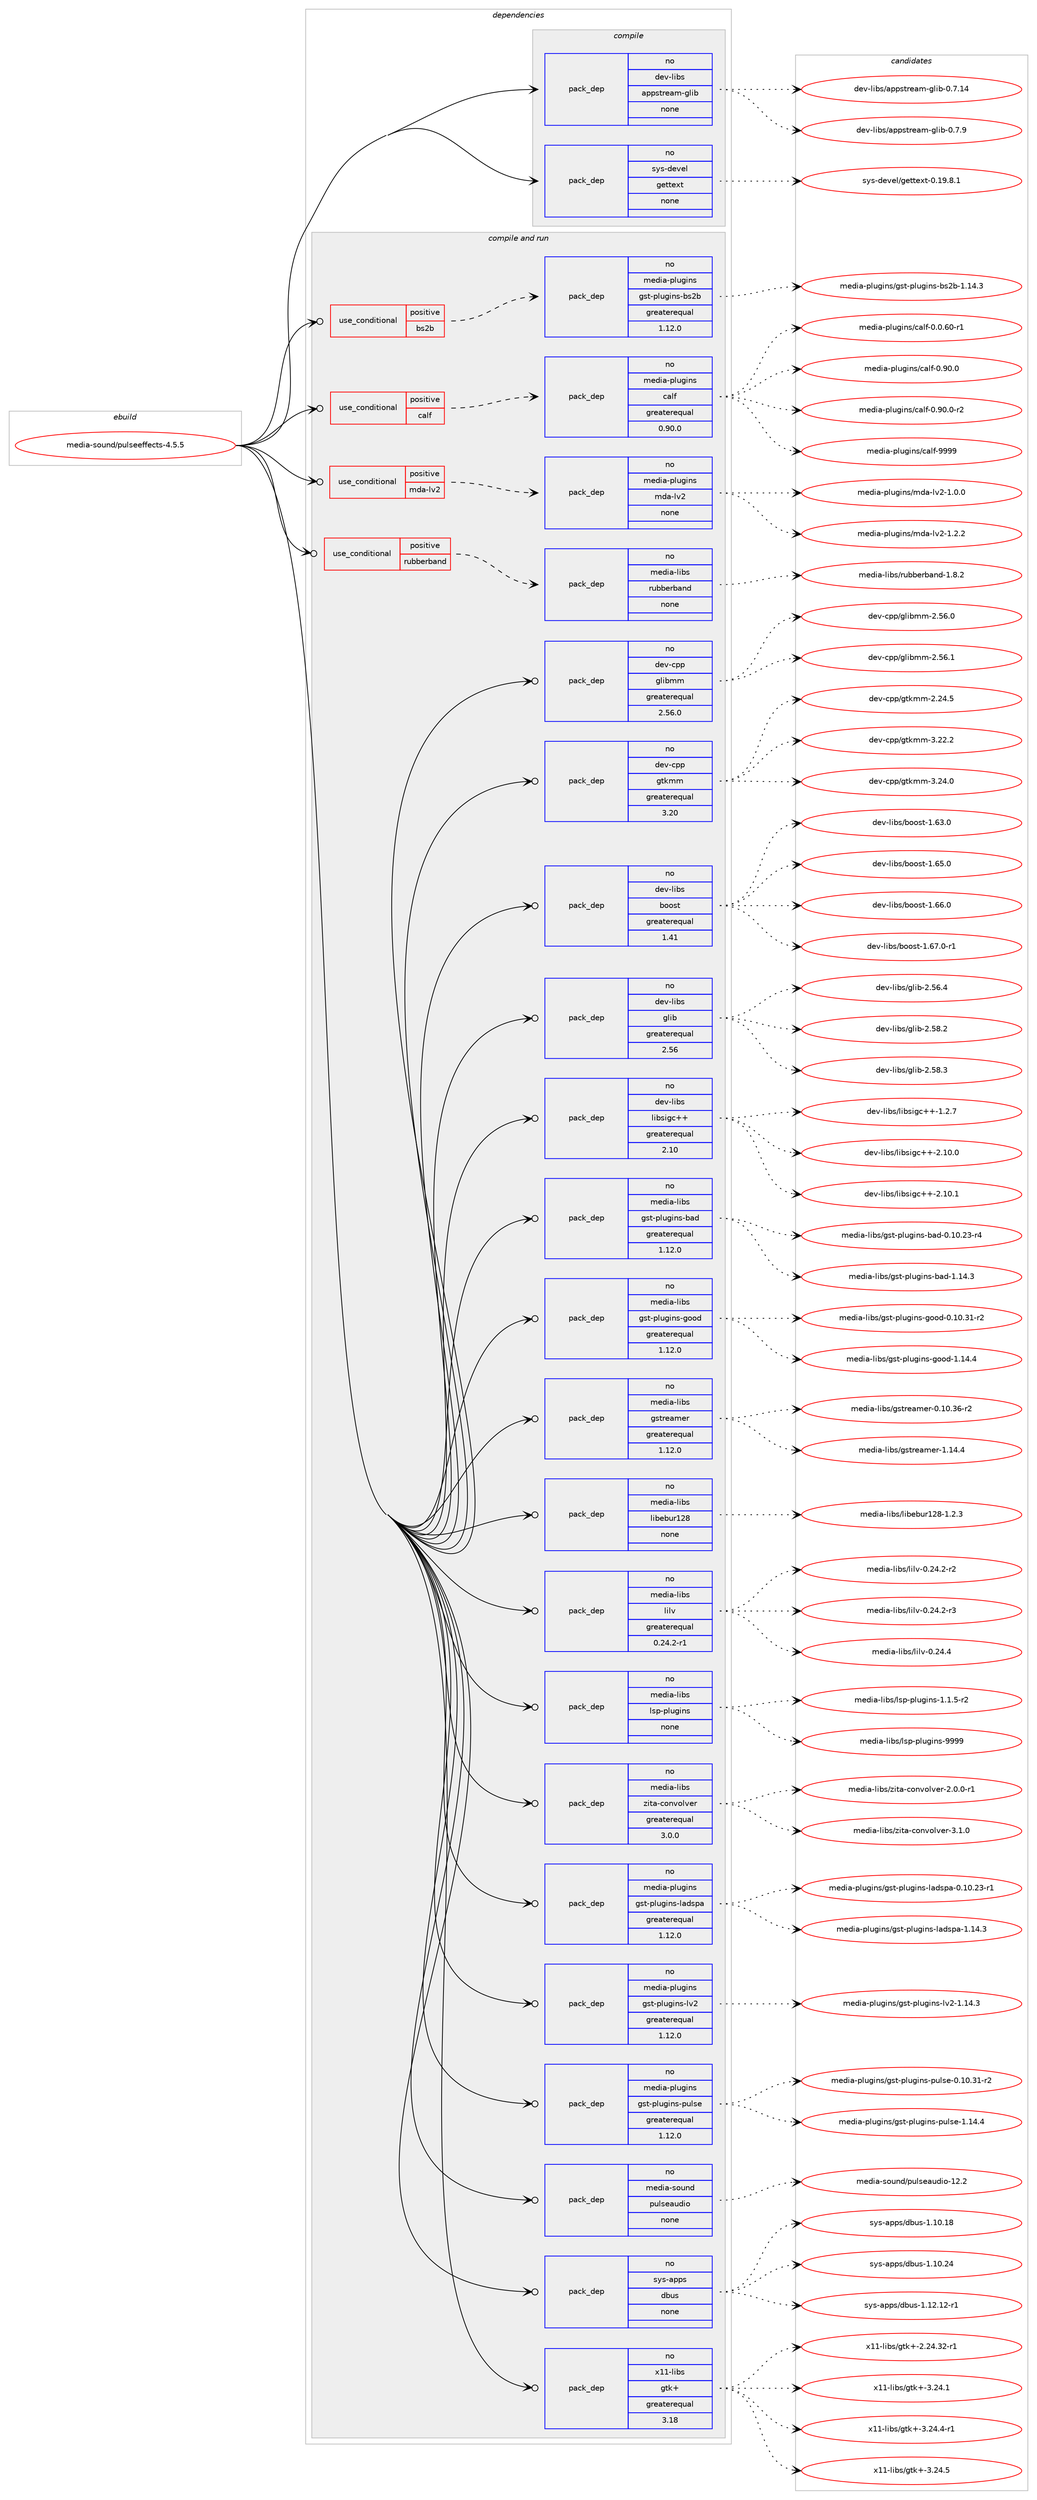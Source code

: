 digraph prolog {

# *************
# Graph options
# *************

newrank=true;
concentrate=true;
compound=true;
graph [rankdir=LR,fontname=Helvetica,fontsize=10,ranksep=1.5];#, ranksep=2.5, nodesep=0.2];
edge  [arrowhead=vee];
node  [fontname=Helvetica,fontsize=10];

# **********
# The ebuild
# **********

subgraph cluster_leftcol {
color=gray;
rank=same;
label=<<i>ebuild</i>>;
id [label="media-sound/pulseeffects-4.5.5", color=red, width=4, href="../media-sound/pulseeffects-4.5.5.svg"];
}

# ****************
# The dependencies
# ****************

subgraph cluster_midcol {
color=gray;
label=<<i>dependencies</i>>;
subgraph cluster_compile {
fillcolor="#eeeeee";
style=filled;
label=<<i>compile</i>>;
subgraph pack1165212 {
dependency1629481 [label=<<TABLE BORDER="0" CELLBORDER="1" CELLSPACING="0" CELLPADDING="4" WIDTH="220"><TR><TD ROWSPAN="6" CELLPADDING="30">pack_dep</TD></TR><TR><TD WIDTH="110">no</TD></TR><TR><TD>dev-libs</TD></TR><TR><TD>appstream-glib</TD></TR><TR><TD>none</TD></TR><TR><TD></TD></TR></TABLE>>, shape=none, color=blue];
}
id:e -> dependency1629481:w [weight=20,style="solid",arrowhead="vee"];
subgraph pack1165213 {
dependency1629482 [label=<<TABLE BORDER="0" CELLBORDER="1" CELLSPACING="0" CELLPADDING="4" WIDTH="220"><TR><TD ROWSPAN="6" CELLPADDING="30">pack_dep</TD></TR><TR><TD WIDTH="110">no</TD></TR><TR><TD>sys-devel</TD></TR><TR><TD>gettext</TD></TR><TR><TD>none</TD></TR><TR><TD></TD></TR></TABLE>>, shape=none, color=blue];
}
id:e -> dependency1629482:w [weight=20,style="solid",arrowhead="vee"];
}
subgraph cluster_compileandrun {
fillcolor="#eeeeee";
style=filled;
label=<<i>compile and run</i>>;
subgraph cond437955 {
dependency1629483 [label=<<TABLE BORDER="0" CELLBORDER="1" CELLSPACING="0" CELLPADDING="4"><TR><TD ROWSPAN="3" CELLPADDING="10">use_conditional</TD></TR><TR><TD>positive</TD></TR><TR><TD>bs2b</TD></TR></TABLE>>, shape=none, color=red];
subgraph pack1165214 {
dependency1629484 [label=<<TABLE BORDER="0" CELLBORDER="1" CELLSPACING="0" CELLPADDING="4" WIDTH="220"><TR><TD ROWSPAN="6" CELLPADDING="30">pack_dep</TD></TR><TR><TD WIDTH="110">no</TD></TR><TR><TD>media-plugins</TD></TR><TR><TD>gst-plugins-bs2b</TD></TR><TR><TD>greaterequal</TD></TR><TR><TD>1.12.0</TD></TR></TABLE>>, shape=none, color=blue];
}
dependency1629483:e -> dependency1629484:w [weight=20,style="dashed",arrowhead="vee"];
}
id:e -> dependency1629483:w [weight=20,style="solid",arrowhead="odotvee"];
subgraph cond437956 {
dependency1629485 [label=<<TABLE BORDER="0" CELLBORDER="1" CELLSPACING="0" CELLPADDING="4"><TR><TD ROWSPAN="3" CELLPADDING="10">use_conditional</TD></TR><TR><TD>positive</TD></TR><TR><TD>calf</TD></TR></TABLE>>, shape=none, color=red];
subgraph pack1165215 {
dependency1629486 [label=<<TABLE BORDER="0" CELLBORDER="1" CELLSPACING="0" CELLPADDING="4" WIDTH="220"><TR><TD ROWSPAN="6" CELLPADDING="30">pack_dep</TD></TR><TR><TD WIDTH="110">no</TD></TR><TR><TD>media-plugins</TD></TR><TR><TD>calf</TD></TR><TR><TD>greaterequal</TD></TR><TR><TD>0.90.0</TD></TR></TABLE>>, shape=none, color=blue];
}
dependency1629485:e -> dependency1629486:w [weight=20,style="dashed",arrowhead="vee"];
}
id:e -> dependency1629485:w [weight=20,style="solid",arrowhead="odotvee"];
subgraph cond437957 {
dependency1629487 [label=<<TABLE BORDER="0" CELLBORDER="1" CELLSPACING="0" CELLPADDING="4"><TR><TD ROWSPAN="3" CELLPADDING="10">use_conditional</TD></TR><TR><TD>positive</TD></TR><TR><TD>mda-lv2</TD></TR></TABLE>>, shape=none, color=red];
subgraph pack1165216 {
dependency1629488 [label=<<TABLE BORDER="0" CELLBORDER="1" CELLSPACING="0" CELLPADDING="4" WIDTH="220"><TR><TD ROWSPAN="6" CELLPADDING="30">pack_dep</TD></TR><TR><TD WIDTH="110">no</TD></TR><TR><TD>media-plugins</TD></TR><TR><TD>mda-lv2</TD></TR><TR><TD>none</TD></TR><TR><TD></TD></TR></TABLE>>, shape=none, color=blue];
}
dependency1629487:e -> dependency1629488:w [weight=20,style="dashed",arrowhead="vee"];
}
id:e -> dependency1629487:w [weight=20,style="solid",arrowhead="odotvee"];
subgraph cond437958 {
dependency1629489 [label=<<TABLE BORDER="0" CELLBORDER="1" CELLSPACING="0" CELLPADDING="4"><TR><TD ROWSPAN="3" CELLPADDING="10">use_conditional</TD></TR><TR><TD>positive</TD></TR><TR><TD>rubberband</TD></TR></TABLE>>, shape=none, color=red];
subgraph pack1165217 {
dependency1629490 [label=<<TABLE BORDER="0" CELLBORDER="1" CELLSPACING="0" CELLPADDING="4" WIDTH="220"><TR><TD ROWSPAN="6" CELLPADDING="30">pack_dep</TD></TR><TR><TD WIDTH="110">no</TD></TR><TR><TD>media-libs</TD></TR><TR><TD>rubberband</TD></TR><TR><TD>none</TD></TR><TR><TD></TD></TR></TABLE>>, shape=none, color=blue];
}
dependency1629489:e -> dependency1629490:w [weight=20,style="dashed",arrowhead="vee"];
}
id:e -> dependency1629489:w [weight=20,style="solid",arrowhead="odotvee"];
subgraph pack1165218 {
dependency1629491 [label=<<TABLE BORDER="0" CELLBORDER="1" CELLSPACING="0" CELLPADDING="4" WIDTH="220"><TR><TD ROWSPAN="6" CELLPADDING="30">pack_dep</TD></TR><TR><TD WIDTH="110">no</TD></TR><TR><TD>dev-cpp</TD></TR><TR><TD>glibmm</TD></TR><TR><TD>greaterequal</TD></TR><TR><TD>2.56.0</TD></TR></TABLE>>, shape=none, color=blue];
}
id:e -> dependency1629491:w [weight=20,style="solid",arrowhead="odotvee"];
subgraph pack1165219 {
dependency1629492 [label=<<TABLE BORDER="0" CELLBORDER="1" CELLSPACING="0" CELLPADDING="4" WIDTH="220"><TR><TD ROWSPAN="6" CELLPADDING="30">pack_dep</TD></TR><TR><TD WIDTH="110">no</TD></TR><TR><TD>dev-cpp</TD></TR><TR><TD>gtkmm</TD></TR><TR><TD>greaterequal</TD></TR><TR><TD>3.20</TD></TR></TABLE>>, shape=none, color=blue];
}
id:e -> dependency1629492:w [weight=20,style="solid",arrowhead="odotvee"];
subgraph pack1165220 {
dependency1629493 [label=<<TABLE BORDER="0" CELLBORDER="1" CELLSPACING="0" CELLPADDING="4" WIDTH="220"><TR><TD ROWSPAN="6" CELLPADDING="30">pack_dep</TD></TR><TR><TD WIDTH="110">no</TD></TR><TR><TD>dev-libs</TD></TR><TR><TD>boost</TD></TR><TR><TD>greaterequal</TD></TR><TR><TD>1.41</TD></TR></TABLE>>, shape=none, color=blue];
}
id:e -> dependency1629493:w [weight=20,style="solid",arrowhead="odotvee"];
subgraph pack1165221 {
dependency1629494 [label=<<TABLE BORDER="0" CELLBORDER="1" CELLSPACING="0" CELLPADDING="4" WIDTH="220"><TR><TD ROWSPAN="6" CELLPADDING="30">pack_dep</TD></TR><TR><TD WIDTH="110">no</TD></TR><TR><TD>dev-libs</TD></TR><TR><TD>glib</TD></TR><TR><TD>greaterequal</TD></TR><TR><TD>2.56</TD></TR></TABLE>>, shape=none, color=blue];
}
id:e -> dependency1629494:w [weight=20,style="solid",arrowhead="odotvee"];
subgraph pack1165222 {
dependency1629495 [label=<<TABLE BORDER="0" CELLBORDER="1" CELLSPACING="0" CELLPADDING="4" WIDTH="220"><TR><TD ROWSPAN="6" CELLPADDING="30">pack_dep</TD></TR><TR><TD WIDTH="110">no</TD></TR><TR><TD>dev-libs</TD></TR><TR><TD>libsigc++</TD></TR><TR><TD>greaterequal</TD></TR><TR><TD>2.10</TD></TR></TABLE>>, shape=none, color=blue];
}
id:e -> dependency1629495:w [weight=20,style="solid",arrowhead="odotvee"];
subgraph pack1165223 {
dependency1629496 [label=<<TABLE BORDER="0" CELLBORDER="1" CELLSPACING="0" CELLPADDING="4" WIDTH="220"><TR><TD ROWSPAN="6" CELLPADDING="30">pack_dep</TD></TR><TR><TD WIDTH="110">no</TD></TR><TR><TD>media-libs</TD></TR><TR><TD>gst-plugins-bad</TD></TR><TR><TD>greaterequal</TD></TR><TR><TD>1.12.0</TD></TR></TABLE>>, shape=none, color=blue];
}
id:e -> dependency1629496:w [weight=20,style="solid",arrowhead="odotvee"];
subgraph pack1165224 {
dependency1629497 [label=<<TABLE BORDER="0" CELLBORDER="1" CELLSPACING="0" CELLPADDING="4" WIDTH="220"><TR><TD ROWSPAN="6" CELLPADDING="30">pack_dep</TD></TR><TR><TD WIDTH="110">no</TD></TR><TR><TD>media-libs</TD></TR><TR><TD>gst-plugins-good</TD></TR><TR><TD>greaterequal</TD></TR><TR><TD>1.12.0</TD></TR></TABLE>>, shape=none, color=blue];
}
id:e -> dependency1629497:w [weight=20,style="solid",arrowhead="odotvee"];
subgraph pack1165225 {
dependency1629498 [label=<<TABLE BORDER="0" CELLBORDER="1" CELLSPACING="0" CELLPADDING="4" WIDTH="220"><TR><TD ROWSPAN="6" CELLPADDING="30">pack_dep</TD></TR><TR><TD WIDTH="110">no</TD></TR><TR><TD>media-libs</TD></TR><TR><TD>gstreamer</TD></TR><TR><TD>greaterequal</TD></TR><TR><TD>1.12.0</TD></TR></TABLE>>, shape=none, color=blue];
}
id:e -> dependency1629498:w [weight=20,style="solid",arrowhead="odotvee"];
subgraph pack1165226 {
dependency1629499 [label=<<TABLE BORDER="0" CELLBORDER="1" CELLSPACING="0" CELLPADDING="4" WIDTH="220"><TR><TD ROWSPAN="6" CELLPADDING="30">pack_dep</TD></TR><TR><TD WIDTH="110">no</TD></TR><TR><TD>media-libs</TD></TR><TR><TD>libebur128</TD></TR><TR><TD>none</TD></TR><TR><TD></TD></TR></TABLE>>, shape=none, color=blue];
}
id:e -> dependency1629499:w [weight=20,style="solid",arrowhead="odotvee"];
subgraph pack1165227 {
dependency1629500 [label=<<TABLE BORDER="0" CELLBORDER="1" CELLSPACING="0" CELLPADDING="4" WIDTH="220"><TR><TD ROWSPAN="6" CELLPADDING="30">pack_dep</TD></TR><TR><TD WIDTH="110">no</TD></TR><TR><TD>media-libs</TD></TR><TR><TD>lilv</TD></TR><TR><TD>greaterequal</TD></TR><TR><TD>0.24.2-r1</TD></TR></TABLE>>, shape=none, color=blue];
}
id:e -> dependency1629500:w [weight=20,style="solid",arrowhead="odotvee"];
subgraph pack1165228 {
dependency1629501 [label=<<TABLE BORDER="0" CELLBORDER="1" CELLSPACING="0" CELLPADDING="4" WIDTH="220"><TR><TD ROWSPAN="6" CELLPADDING="30">pack_dep</TD></TR><TR><TD WIDTH="110">no</TD></TR><TR><TD>media-libs</TD></TR><TR><TD>lsp-plugins</TD></TR><TR><TD>none</TD></TR><TR><TD></TD></TR></TABLE>>, shape=none, color=blue];
}
id:e -> dependency1629501:w [weight=20,style="solid",arrowhead="odotvee"];
subgraph pack1165229 {
dependency1629502 [label=<<TABLE BORDER="0" CELLBORDER="1" CELLSPACING="0" CELLPADDING="4" WIDTH="220"><TR><TD ROWSPAN="6" CELLPADDING="30">pack_dep</TD></TR><TR><TD WIDTH="110">no</TD></TR><TR><TD>media-libs</TD></TR><TR><TD>zita-convolver</TD></TR><TR><TD>greaterequal</TD></TR><TR><TD>3.0.0</TD></TR></TABLE>>, shape=none, color=blue];
}
id:e -> dependency1629502:w [weight=20,style="solid",arrowhead="odotvee"];
subgraph pack1165230 {
dependency1629503 [label=<<TABLE BORDER="0" CELLBORDER="1" CELLSPACING="0" CELLPADDING="4" WIDTH="220"><TR><TD ROWSPAN="6" CELLPADDING="30">pack_dep</TD></TR><TR><TD WIDTH="110">no</TD></TR><TR><TD>media-plugins</TD></TR><TR><TD>gst-plugins-ladspa</TD></TR><TR><TD>greaterequal</TD></TR><TR><TD>1.12.0</TD></TR></TABLE>>, shape=none, color=blue];
}
id:e -> dependency1629503:w [weight=20,style="solid",arrowhead="odotvee"];
subgraph pack1165231 {
dependency1629504 [label=<<TABLE BORDER="0" CELLBORDER="1" CELLSPACING="0" CELLPADDING="4" WIDTH="220"><TR><TD ROWSPAN="6" CELLPADDING="30">pack_dep</TD></TR><TR><TD WIDTH="110">no</TD></TR><TR><TD>media-plugins</TD></TR><TR><TD>gst-plugins-lv2</TD></TR><TR><TD>greaterequal</TD></TR><TR><TD>1.12.0</TD></TR></TABLE>>, shape=none, color=blue];
}
id:e -> dependency1629504:w [weight=20,style="solid",arrowhead="odotvee"];
subgraph pack1165232 {
dependency1629505 [label=<<TABLE BORDER="0" CELLBORDER="1" CELLSPACING="0" CELLPADDING="4" WIDTH="220"><TR><TD ROWSPAN="6" CELLPADDING="30">pack_dep</TD></TR><TR><TD WIDTH="110">no</TD></TR><TR><TD>media-plugins</TD></TR><TR><TD>gst-plugins-pulse</TD></TR><TR><TD>greaterequal</TD></TR><TR><TD>1.12.0</TD></TR></TABLE>>, shape=none, color=blue];
}
id:e -> dependency1629505:w [weight=20,style="solid",arrowhead="odotvee"];
subgraph pack1165233 {
dependency1629506 [label=<<TABLE BORDER="0" CELLBORDER="1" CELLSPACING="0" CELLPADDING="4" WIDTH="220"><TR><TD ROWSPAN="6" CELLPADDING="30">pack_dep</TD></TR><TR><TD WIDTH="110">no</TD></TR><TR><TD>media-sound</TD></TR><TR><TD>pulseaudio</TD></TR><TR><TD>none</TD></TR><TR><TD></TD></TR></TABLE>>, shape=none, color=blue];
}
id:e -> dependency1629506:w [weight=20,style="solid",arrowhead="odotvee"];
subgraph pack1165234 {
dependency1629507 [label=<<TABLE BORDER="0" CELLBORDER="1" CELLSPACING="0" CELLPADDING="4" WIDTH="220"><TR><TD ROWSPAN="6" CELLPADDING="30">pack_dep</TD></TR><TR><TD WIDTH="110">no</TD></TR><TR><TD>sys-apps</TD></TR><TR><TD>dbus</TD></TR><TR><TD>none</TD></TR><TR><TD></TD></TR></TABLE>>, shape=none, color=blue];
}
id:e -> dependency1629507:w [weight=20,style="solid",arrowhead="odotvee"];
subgraph pack1165235 {
dependency1629508 [label=<<TABLE BORDER="0" CELLBORDER="1" CELLSPACING="0" CELLPADDING="4" WIDTH="220"><TR><TD ROWSPAN="6" CELLPADDING="30">pack_dep</TD></TR><TR><TD WIDTH="110">no</TD></TR><TR><TD>x11-libs</TD></TR><TR><TD>gtk+</TD></TR><TR><TD>greaterequal</TD></TR><TR><TD>3.18</TD></TR></TABLE>>, shape=none, color=blue];
}
id:e -> dependency1629508:w [weight=20,style="solid",arrowhead="odotvee"];
}
subgraph cluster_run {
fillcolor="#eeeeee";
style=filled;
label=<<i>run</i>>;
}
}

# **************
# The candidates
# **************

subgraph cluster_choices {
rank=same;
color=gray;
label=<<i>candidates</i>>;

subgraph choice1165212 {
color=black;
nodesep=1;
choice1001011184510810598115479711211211511611410197109451031081059845484655464952 [label="dev-libs/appstream-glib-0.7.14", color=red, width=4,href="../dev-libs/appstream-glib-0.7.14.svg"];
choice10010111845108105981154797112112115116114101971094510310810598454846554657 [label="dev-libs/appstream-glib-0.7.9", color=red, width=4,href="../dev-libs/appstream-glib-0.7.9.svg"];
dependency1629481:e -> choice1001011184510810598115479711211211511611410197109451031081059845484655464952:w [style=dotted,weight="100"];
dependency1629481:e -> choice10010111845108105981154797112112115116114101971094510310810598454846554657:w [style=dotted,weight="100"];
}
subgraph choice1165213 {
color=black;
nodesep=1;
choice1151211154510010111810110847103101116116101120116454846495746564649 [label="sys-devel/gettext-0.19.8.1", color=red, width=4,href="../sys-devel/gettext-0.19.8.1.svg"];
dependency1629482:e -> choice1151211154510010111810110847103101116116101120116454846495746564649:w [style=dotted,weight="100"];
}
subgraph choice1165214 {
color=black;
nodesep=1;
choice109101100105974511210811710310511011547103115116451121081171031051101154598115509845494649524651 [label="media-plugins/gst-plugins-bs2b-1.14.3", color=red, width=4,href="../media-plugins/gst-plugins-bs2b-1.14.3.svg"];
dependency1629484:e -> choice109101100105974511210811710310511011547103115116451121081171031051101154598115509845494649524651:w [style=dotted,weight="100"];
}
subgraph choice1165215 {
color=black;
nodesep=1;
choice1091011001059745112108117103105110115479997108102454846484654484511449 [label="media-plugins/calf-0.0.60-r1", color=red, width=4,href="../media-plugins/calf-0.0.60-r1.svg"];
choice109101100105974511210811710310511011547999710810245484657484648 [label="media-plugins/calf-0.90.0", color=red, width=4,href="../media-plugins/calf-0.90.0.svg"];
choice1091011001059745112108117103105110115479997108102454846574846484511450 [label="media-plugins/calf-0.90.0-r2", color=red, width=4,href="../media-plugins/calf-0.90.0-r2.svg"];
choice10910110010597451121081171031051101154799971081024557575757 [label="media-plugins/calf-9999", color=red, width=4,href="../media-plugins/calf-9999.svg"];
dependency1629486:e -> choice1091011001059745112108117103105110115479997108102454846484654484511449:w [style=dotted,weight="100"];
dependency1629486:e -> choice109101100105974511210811710310511011547999710810245484657484648:w [style=dotted,weight="100"];
dependency1629486:e -> choice1091011001059745112108117103105110115479997108102454846574846484511450:w [style=dotted,weight="100"];
dependency1629486:e -> choice10910110010597451121081171031051101154799971081024557575757:w [style=dotted,weight="100"];
}
subgraph choice1165216 {
color=black;
nodesep=1;
choice109101100105974511210811710310511011547109100974510811850454946484648 [label="media-plugins/mda-lv2-1.0.0", color=red, width=4,href="../media-plugins/mda-lv2-1.0.0.svg"];
choice109101100105974511210811710310511011547109100974510811850454946504650 [label="media-plugins/mda-lv2-1.2.2", color=red, width=4,href="../media-plugins/mda-lv2-1.2.2.svg"];
dependency1629488:e -> choice109101100105974511210811710310511011547109100974510811850454946484648:w [style=dotted,weight="100"];
dependency1629488:e -> choice109101100105974511210811710310511011547109100974510811850454946504650:w [style=dotted,weight="100"];
}
subgraph choice1165217 {
color=black;
nodesep=1;
choice1091011001059745108105981154711411798981011149897110100454946564650 [label="media-libs/rubberband-1.8.2", color=red, width=4,href="../media-libs/rubberband-1.8.2.svg"];
dependency1629490:e -> choice1091011001059745108105981154711411798981011149897110100454946564650:w [style=dotted,weight="100"];
}
subgraph choice1165218 {
color=black;
nodesep=1;
choice1001011184599112112471031081059810910945504653544648 [label="dev-cpp/glibmm-2.56.0", color=red, width=4,href="../dev-cpp/glibmm-2.56.0.svg"];
choice1001011184599112112471031081059810910945504653544649 [label="dev-cpp/glibmm-2.56.1", color=red, width=4,href="../dev-cpp/glibmm-2.56.1.svg"];
dependency1629491:e -> choice1001011184599112112471031081059810910945504653544648:w [style=dotted,weight="100"];
dependency1629491:e -> choice1001011184599112112471031081059810910945504653544649:w [style=dotted,weight="100"];
}
subgraph choice1165219 {
color=black;
nodesep=1;
choice10010111845991121124710311610710910945504650524653 [label="dev-cpp/gtkmm-2.24.5", color=red, width=4,href="../dev-cpp/gtkmm-2.24.5.svg"];
choice10010111845991121124710311610710910945514650504650 [label="dev-cpp/gtkmm-3.22.2", color=red, width=4,href="../dev-cpp/gtkmm-3.22.2.svg"];
choice10010111845991121124710311610710910945514650524648 [label="dev-cpp/gtkmm-3.24.0", color=red, width=4,href="../dev-cpp/gtkmm-3.24.0.svg"];
dependency1629492:e -> choice10010111845991121124710311610710910945504650524653:w [style=dotted,weight="100"];
dependency1629492:e -> choice10010111845991121124710311610710910945514650504650:w [style=dotted,weight="100"];
dependency1629492:e -> choice10010111845991121124710311610710910945514650524648:w [style=dotted,weight="100"];
}
subgraph choice1165220 {
color=black;
nodesep=1;
choice1001011184510810598115479811111111511645494654514648 [label="dev-libs/boost-1.63.0", color=red, width=4,href="../dev-libs/boost-1.63.0.svg"];
choice1001011184510810598115479811111111511645494654534648 [label="dev-libs/boost-1.65.0", color=red, width=4,href="../dev-libs/boost-1.65.0.svg"];
choice1001011184510810598115479811111111511645494654544648 [label="dev-libs/boost-1.66.0", color=red, width=4,href="../dev-libs/boost-1.66.0.svg"];
choice10010111845108105981154798111111115116454946545546484511449 [label="dev-libs/boost-1.67.0-r1", color=red, width=4,href="../dev-libs/boost-1.67.0-r1.svg"];
dependency1629493:e -> choice1001011184510810598115479811111111511645494654514648:w [style=dotted,weight="100"];
dependency1629493:e -> choice1001011184510810598115479811111111511645494654534648:w [style=dotted,weight="100"];
dependency1629493:e -> choice1001011184510810598115479811111111511645494654544648:w [style=dotted,weight="100"];
dependency1629493:e -> choice10010111845108105981154798111111115116454946545546484511449:w [style=dotted,weight="100"];
}
subgraph choice1165221 {
color=black;
nodesep=1;
choice1001011184510810598115471031081059845504653544652 [label="dev-libs/glib-2.56.4", color=red, width=4,href="../dev-libs/glib-2.56.4.svg"];
choice1001011184510810598115471031081059845504653564650 [label="dev-libs/glib-2.58.2", color=red, width=4,href="../dev-libs/glib-2.58.2.svg"];
choice1001011184510810598115471031081059845504653564651 [label="dev-libs/glib-2.58.3", color=red, width=4,href="../dev-libs/glib-2.58.3.svg"];
dependency1629494:e -> choice1001011184510810598115471031081059845504653544652:w [style=dotted,weight="100"];
dependency1629494:e -> choice1001011184510810598115471031081059845504653564650:w [style=dotted,weight="100"];
dependency1629494:e -> choice1001011184510810598115471031081059845504653564651:w [style=dotted,weight="100"];
}
subgraph choice1165222 {
color=black;
nodesep=1;
choice10010111845108105981154710810598115105103994343454946504655 [label="dev-libs/libsigc++-1.2.7", color=red, width=4,href="../dev-libs/libsigc++-1.2.7.svg"];
choice1001011184510810598115471081059811510510399434345504649484648 [label="dev-libs/libsigc++-2.10.0", color=red, width=4,href="../dev-libs/libsigc++-2.10.0.svg"];
choice1001011184510810598115471081059811510510399434345504649484649 [label="dev-libs/libsigc++-2.10.1", color=red, width=4,href="../dev-libs/libsigc++-2.10.1.svg"];
dependency1629495:e -> choice10010111845108105981154710810598115105103994343454946504655:w [style=dotted,weight="100"];
dependency1629495:e -> choice1001011184510810598115471081059811510510399434345504649484648:w [style=dotted,weight="100"];
dependency1629495:e -> choice1001011184510810598115471081059811510510399434345504649484649:w [style=dotted,weight="100"];
}
subgraph choice1165223 {
color=black;
nodesep=1;
choice109101100105974510810598115471031151164511210811710310511011545989710045484649484650514511452 [label="media-libs/gst-plugins-bad-0.10.23-r4", color=red, width=4,href="../media-libs/gst-plugins-bad-0.10.23-r4.svg"];
choice109101100105974510810598115471031151164511210811710310511011545989710045494649524651 [label="media-libs/gst-plugins-bad-1.14.3", color=red, width=4,href="../media-libs/gst-plugins-bad-1.14.3.svg"];
dependency1629496:e -> choice109101100105974510810598115471031151164511210811710310511011545989710045484649484650514511452:w [style=dotted,weight="100"];
dependency1629496:e -> choice109101100105974510810598115471031151164511210811710310511011545989710045494649524651:w [style=dotted,weight="100"];
}
subgraph choice1165224 {
color=black;
nodesep=1;
choice10910110010597451081059811547103115116451121081171031051101154510311111110045484649484651494511450 [label="media-libs/gst-plugins-good-0.10.31-r2", color=red, width=4,href="../media-libs/gst-plugins-good-0.10.31-r2.svg"];
choice10910110010597451081059811547103115116451121081171031051101154510311111110045494649524652 [label="media-libs/gst-plugins-good-1.14.4", color=red, width=4,href="../media-libs/gst-plugins-good-1.14.4.svg"];
dependency1629497:e -> choice10910110010597451081059811547103115116451121081171031051101154510311111110045484649484651494511450:w [style=dotted,weight="100"];
dependency1629497:e -> choice10910110010597451081059811547103115116451121081171031051101154510311111110045494649524652:w [style=dotted,weight="100"];
}
subgraph choice1165225 {
color=black;
nodesep=1;
choice109101100105974510810598115471031151161141019710910111445484649484651544511450 [label="media-libs/gstreamer-0.10.36-r2", color=red, width=4,href="../media-libs/gstreamer-0.10.36-r2.svg"];
choice109101100105974510810598115471031151161141019710910111445494649524652 [label="media-libs/gstreamer-1.14.4", color=red, width=4,href="../media-libs/gstreamer-1.14.4.svg"];
dependency1629498:e -> choice109101100105974510810598115471031151161141019710910111445484649484651544511450:w [style=dotted,weight="100"];
dependency1629498:e -> choice109101100105974510810598115471031151161141019710910111445494649524652:w [style=dotted,weight="100"];
}
subgraph choice1165226 {
color=black;
nodesep=1;
choice109101100105974510810598115471081059810198117114495056454946504651 [label="media-libs/libebur128-1.2.3", color=red, width=4,href="../media-libs/libebur128-1.2.3.svg"];
dependency1629499:e -> choice109101100105974510810598115471081059810198117114495056454946504651:w [style=dotted,weight="100"];
}
subgraph choice1165227 {
color=black;
nodesep=1;
choice10910110010597451081059811547108105108118454846505246504511450 [label="media-libs/lilv-0.24.2-r2", color=red, width=4,href="../media-libs/lilv-0.24.2-r2.svg"];
choice10910110010597451081059811547108105108118454846505246504511451 [label="media-libs/lilv-0.24.2-r3", color=red, width=4,href="../media-libs/lilv-0.24.2-r3.svg"];
choice1091011001059745108105981154710810510811845484650524652 [label="media-libs/lilv-0.24.4", color=red, width=4,href="../media-libs/lilv-0.24.4.svg"];
dependency1629500:e -> choice10910110010597451081059811547108105108118454846505246504511450:w [style=dotted,weight="100"];
dependency1629500:e -> choice10910110010597451081059811547108105108118454846505246504511451:w [style=dotted,weight="100"];
dependency1629500:e -> choice1091011001059745108105981154710810510811845484650524652:w [style=dotted,weight="100"];
}
subgraph choice1165228 {
color=black;
nodesep=1;
choice10910110010597451081059811547108115112451121081171031051101154549464946534511450 [label="media-libs/lsp-plugins-1.1.5-r2", color=red, width=4,href="../media-libs/lsp-plugins-1.1.5-r2.svg"];
choice10910110010597451081059811547108115112451121081171031051101154557575757 [label="media-libs/lsp-plugins-9999", color=red, width=4,href="../media-libs/lsp-plugins-9999.svg"];
dependency1629501:e -> choice10910110010597451081059811547108115112451121081171031051101154549464946534511450:w [style=dotted,weight="100"];
dependency1629501:e -> choice10910110010597451081059811547108115112451121081171031051101154557575757:w [style=dotted,weight="100"];
}
subgraph choice1165229 {
color=black;
nodesep=1;
choice109101100105974510810598115471221051169745991111101181111081181011144550464846484511449 [label="media-libs/zita-convolver-2.0.0-r1", color=red, width=4,href="../media-libs/zita-convolver-2.0.0-r1.svg"];
choice10910110010597451081059811547122105116974599111110118111108118101114455146494648 [label="media-libs/zita-convolver-3.1.0", color=red, width=4,href="../media-libs/zita-convolver-3.1.0.svg"];
dependency1629502:e -> choice109101100105974510810598115471221051169745991111101181111081181011144550464846484511449:w [style=dotted,weight="100"];
dependency1629502:e -> choice10910110010597451081059811547122105116974599111110118111108118101114455146494648:w [style=dotted,weight="100"];
}
subgraph choice1165230 {
color=black;
nodesep=1;
choice1091011001059745112108117103105110115471031151164511210811710310511011545108971001151129745484649484650514511449 [label="media-plugins/gst-plugins-ladspa-0.10.23-r1", color=red, width=4,href="../media-plugins/gst-plugins-ladspa-0.10.23-r1.svg"];
choice1091011001059745112108117103105110115471031151164511210811710310511011545108971001151129745494649524651 [label="media-plugins/gst-plugins-ladspa-1.14.3", color=red, width=4,href="../media-plugins/gst-plugins-ladspa-1.14.3.svg"];
dependency1629503:e -> choice1091011001059745112108117103105110115471031151164511210811710310511011545108971001151129745484649484650514511449:w [style=dotted,weight="100"];
dependency1629503:e -> choice1091011001059745112108117103105110115471031151164511210811710310511011545108971001151129745494649524651:w [style=dotted,weight="100"];
}
subgraph choice1165231 {
color=black;
nodesep=1;
choice10910110010597451121081171031051101154710311511645112108117103105110115451081185045494649524651 [label="media-plugins/gst-plugins-lv2-1.14.3", color=red, width=4,href="../media-plugins/gst-plugins-lv2-1.14.3.svg"];
dependency1629504:e -> choice10910110010597451121081171031051101154710311511645112108117103105110115451081185045494649524651:w [style=dotted,weight="100"];
}
subgraph choice1165232 {
color=black;
nodesep=1;
choice109101100105974511210811710310511011547103115116451121081171031051101154511211710811510145484649484651494511450 [label="media-plugins/gst-plugins-pulse-0.10.31-r2", color=red, width=4,href="../media-plugins/gst-plugins-pulse-0.10.31-r2.svg"];
choice109101100105974511210811710310511011547103115116451121081171031051101154511211710811510145494649524652 [label="media-plugins/gst-plugins-pulse-1.14.4", color=red, width=4,href="../media-plugins/gst-plugins-pulse-1.14.4.svg"];
dependency1629505:e -> choice109101100105974511210811710310511011547103115116451121081171031051101154511211710811510145484649484651494511450:w [style=dotted,weight="100"];
dependency1629505:e -> choice109101100105974511210811710310511011547103115116451121081171031051101154511211710811510145494649524652:w [style=dotted,weight="100"];
}
subgraph choice1165233 {
color=black;
nodesep=1;
choice109101100105974511511111711010047112117108115101971171001051114549504650 [label="media-sound/pulseaudio-12.2", color=red, width=4,href="../media-sound/pulseaudio-12.2.svg"];
dependency1629506:e -> choice109101100105974511511111711010047112117108115101971171001051114549504650:w [style=dotted,weight="100"];
}
subgraph choice1165234 {
color=black;
nodesep=1;
choice115121115459711211211547100981171154549464948464956 [label="sys-apps/dbus-1.10.18", color=red, width=4,href="../sys-apps/dbus-1.10.18.svg"];
choice115121115459711211211547100981171154549464948465052 [label="sys-apps/dbus-1.10.24", color=red, width=4,href="../sys-apps/dbus-1.10.24.svg"];
choice1151211154597112112115471009811711545494649504649504511449 [label="sys-apps/dbus-1.12.12-r1", color=red, width=4,href="../sys-apps/dbus-1.12.12-r1.svg"];
dependency1629507:e -> choice115121115459711211211547100981171154549464948464956:w [style=dotted,weight="100"];
dependency1629507:e -> choice115121115459711211211547100981171154549464948465052:w [style=dotted,weight="100"];
dependency1629507:e -> choice1151211154597112112115471009811711545494649504649504511449:w [style=dotted,weight="100"];
}
subgraph choice1165235 {
color=black;
nodesep=1;
choice12049494510810598115471031161074345504650524651504511449 [label="x11-libs/gtk+-2.24.32-r1", color=red, width=4,href="../x11-libs/gtk+-2.24.32-r1.svg"];
choice12049494510810598115471031161074345514650524649 [label="x11-libs/gtk+-3.24.1", color=red, width=4,href="../x11-libs/gtk+-3.24.1.svg"];
choice120494945108105981154710311610743455146505246524511449 [label="x11-libs/gtk+-3.24.4-r1", color=red, width=4,href="../x11-libs/gtk+-3.24.4-r1.svg"];
choice12049494510810598115471031161074345514650524653 [label="x11-libs/gtk+-3.24.5", color=red, width=4,href="../x11-libs/gtk+-3.24.5.svg"];
dependency1629508:e -> choice12049494510810598115471031161074345504650524651504511449:w [style=dotted,weight="100"];
dependency1629508:e -> choice12049494510810598115471031161074345514650524649:w [style=dotted,weight="100"];
dependency1629508:e -> choice120494945108105981154710311610743455146505246524511449:w [style=dotted,weight="100"];
dependency1629508:e -> choice12049494510810598115471031161074345514650524653:w [style=dotted,weight="100"];
}
}

}
